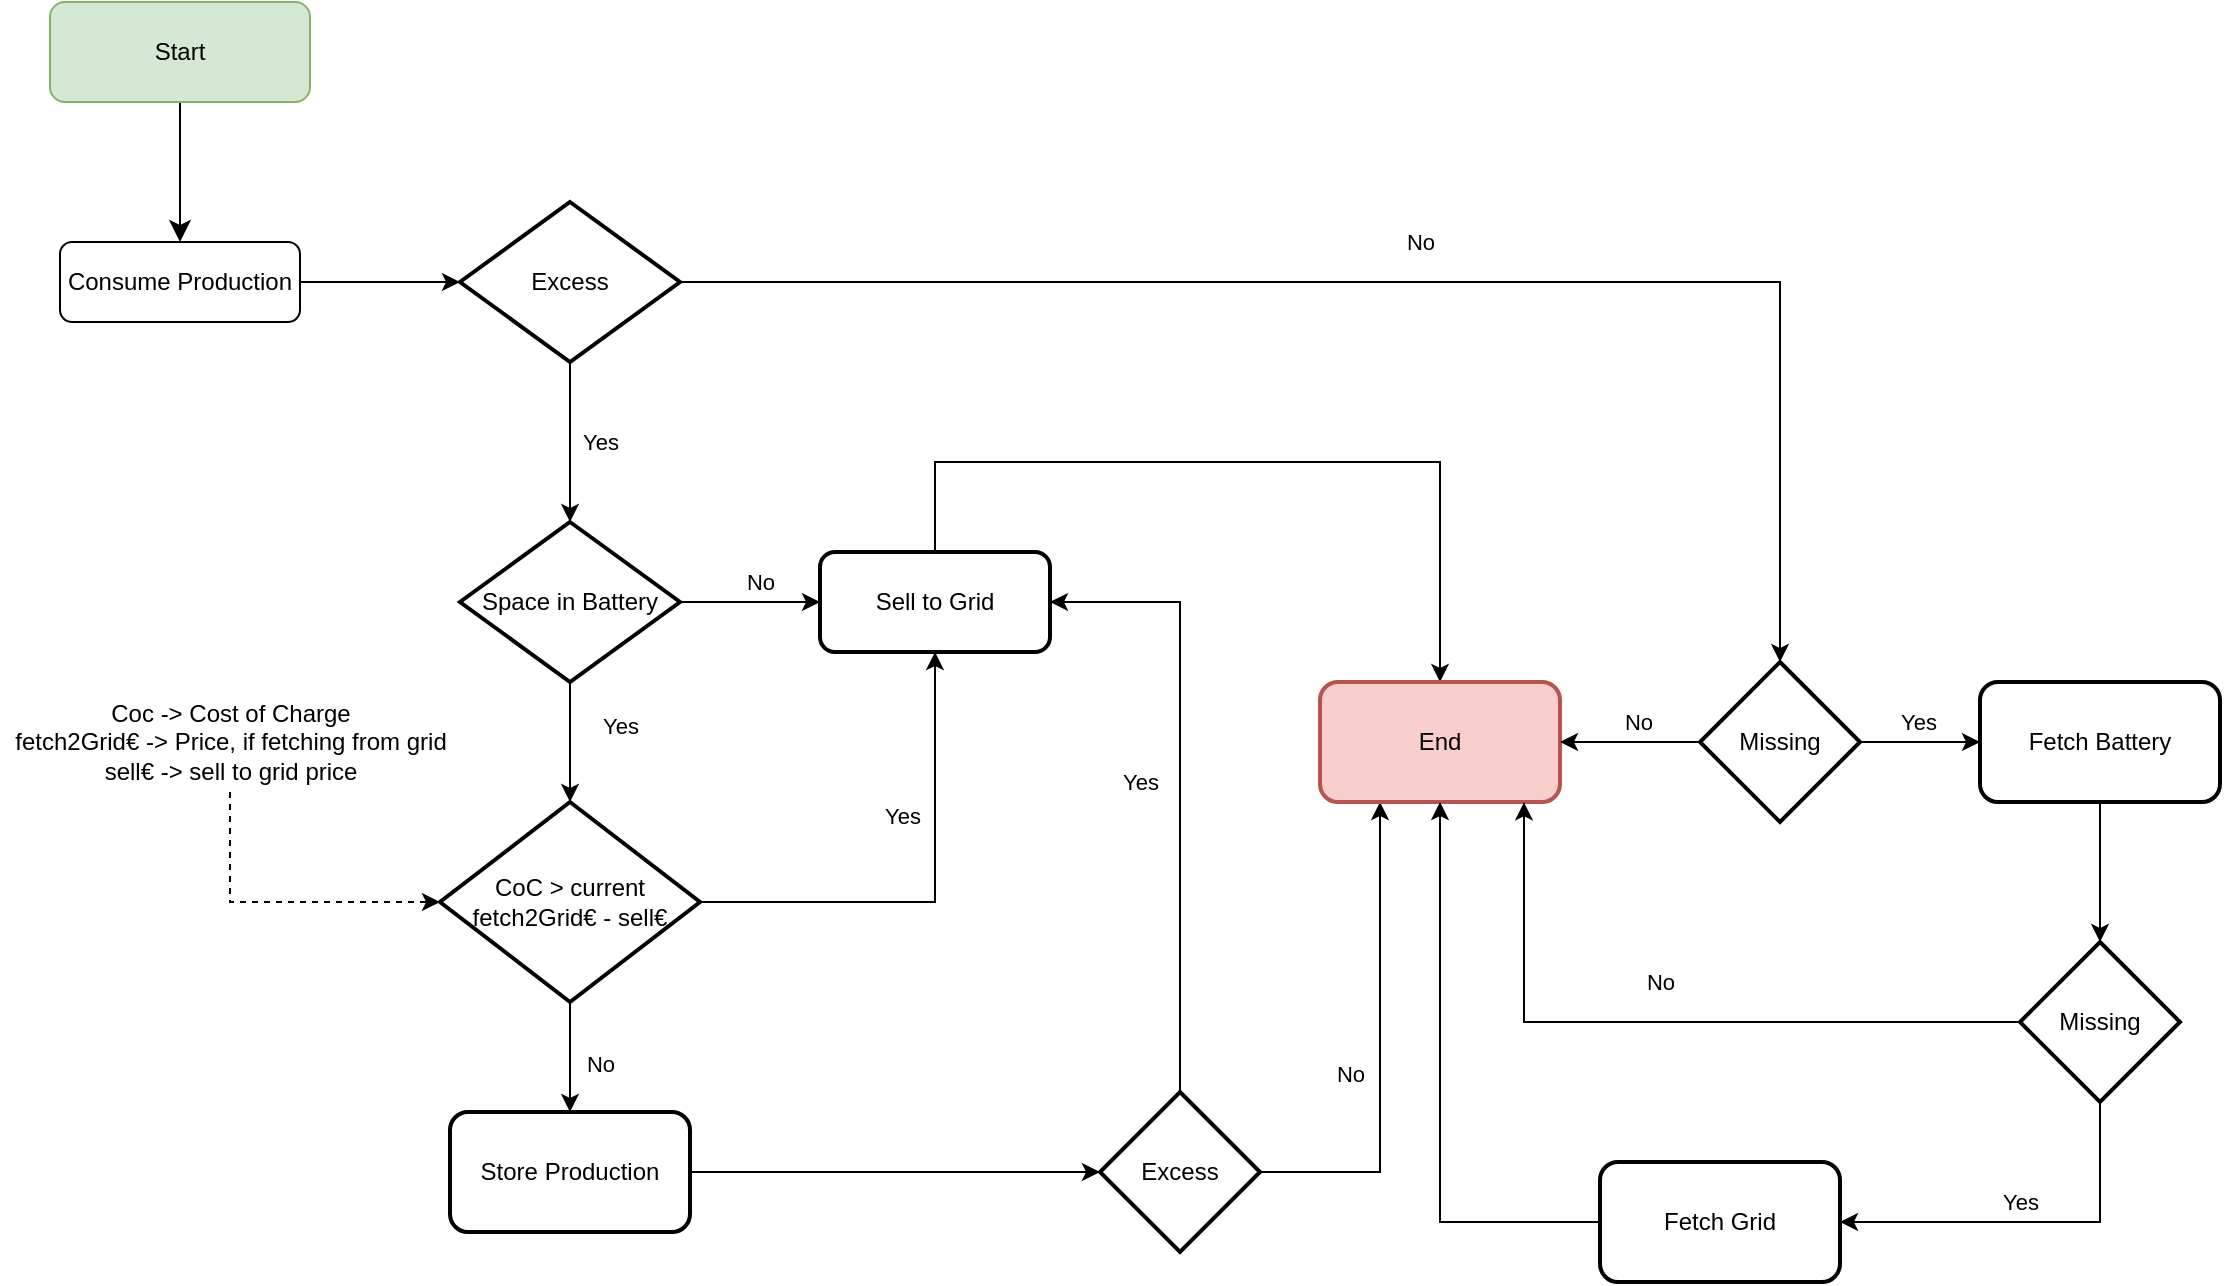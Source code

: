 <mxfile version="18.1.2" type="github">
  <diagram id="C5RBs43oDa-KdzZeNtuy" name="Page-1">
    <mxGraphModel dx="1483" dy="754" grid="1" gridSize="10" guides="1" tooltips="1" connect="1" arrows="1" fold="1" page="1" pageScale="1" pageWidth="827" pageHeight="1169" math="0" shadow="0">
      <root>
        <mxCell id="WIyWlLk6GJQsqaUBKTNV-0" />
        <mxCell id="WIyWlLk6GJQsqaUBKTNV-1" parent="WIyWlLk6GJQsqaUBKTNV-0" />
        <mxCell id="WIyWlLk6GJQsqaUBKTNV-2" value="" style="rounded=0;html=1;jettySize=auto;orthogonalLoop=1;fontSize=11;endArrow=classic;endFill=1;endSize=8;strokeWidth=1;shadow=0;labelBackgroundColor=none;edgeStyle=orthogonalEdgeStyle;entryX=0.5;entryY=0;entryDx=0;entryDy=0;" parent="WIyWlLk6GJQsqaUBKTNV-1" source="WIyWlLk6GJQsqaUBKTNV-3" target="lNIE8Phovc9PJsnspaaO-6" edge="1">
          <mxGeometry relative="1" as="geometry">
            <mxPoint x="140" y="160" as="targetPoint" />
          </mxGeometry>
        </mxCell>
        <mxCell id="WIyWlLk6GJQsqaUBKTNV-3" value="Start" style="rounded=1;whiteSpace=wrap;html=1;fontSize=12;glass=0;strokeWidth=1;shadow=0;fillColor=#d5e8d4;strokeColor=#82b366;" parent="WIyWlLk6GJQsqaUBKTNV-1" vertex="1">
          <mxGeometry x="315" y="60" width="130" height="50" as="geometry" />
        </mxCell>
        <mxCell id="lNIE8Phovc9PJsnspaaO-7" style="edgeStyle=orthogonalEdgeStyle;rounded=0;orthogonalLoop=1;jettySize=auto;html=1;entryX=0;entryY=0.5;entryDx=0;entryDy=0;entryPerimeter=0;" edge="1" parent="WIyWlLk6GJQsqaUBKTNV-1" source="lNIE8Phovc9PJsnspaaO-6" target="lNIE8Phovc9PJsnspaaO-9">
          <mxGeometry relative="1" as="geometry">
            <mxPoint x="520" y="200" as="targetPoint" />
          </mxGeometry>
        </mxCell>
        <mxCell id="lNIE8Phovc9PJsnspaaO-6" value="Consume Production" style="rounded=1;whiteSpace=wrap;html=1;fontSize=12;glass=0;strokeWidth=1;shadow=0;" vertex="1" parent="WIyWlLk6GJQsqaUBKTNV-1">
          <mxGeometry x="320" y="180" width="120" height="40" as="geometry" />
        </mxCell>
        <mxCell id="lNIE8Phovc9PJsnspaaO-11" value="Yes" style="edgeStyle=orthogonalEdgeStyle;rounded=0;orthogonalLoop=1;jettySize=auto;html=1;entryX=0.5;entryY=0;entryDx=0;entryDy=0;entryPerimeter=0;" edge="1" parent="WIyWlLk6GJQsqaUBKTNV-1" source="lNIE8Phovc9PJsnspaaO-9" target="lNIE8Phovc9PJsnspaaO-10">
          <mxGeometry y="15" relative="1" as="geometry">
            <mxPoint as="offset" />
          </mxGeometry>
        </mxCell>
        <mxCell id="lNIE8Phovc9PJsnspaaO-39" value="No" style="edgeStyle=orthogonalEdgeStyle;rounded=0;sketch=0;orthogonalLoop=1;jettySize=auto;html=1;endArrow=classic;endFill=1;" edge="1" parent="WIyWlLk6GJQsqaUBKTNV-1" source="lNIE8Phovc9PJsnspaaO-9" target="lNIE8Phovc9PJsnspaaO-38">
          <mxGeometry y="20" relative="1" as="geometry">
            <mxPoint as="offset" />
          </mxGeometry>
        </mxCell>
        <mxCell id="lNIE8Phovc9PJsnspaaO-9" value="Excess" style="strokeWidth=2;html=1;shape=mxgraph.flowchart.decision;whiteSpace=wrap;" vertex="1" parent="WIyWlLk6GJQsqaUBKTNV-1">
          <mxGeometry x="520" y="160" width="110" height="80" as="geometry" />
        </mxCell>
        <mxCell id="lNIE8Phovc9PJsnspaaO-16" value="No" style="edgeStyle=orthogonalEdgeStyle;rounded=0;orthogonalLoop=1;jettySize=auto;html=1;" edge="1" parent="WIyWlLk6GJQsqaUBKTNV-1" source="lNIE8Phovc9PJsnspaaO-10" target="lNIE8Phovc9PJsnspaaO-15">
          <mxGeometry x="0.143" y="10" relative="1" as="geometry">
            <mxPoint as="offset" />
          </mxGeometry>
        </mxCell>
        <mxCell id="lNIE8Phovc9PJsnspaaO-18" value="" style="edgeStyle=orthogonalEdgeStyle;rounded=0;orthogonalLoop=1;jettySize=auto;html=1;entryX=0.5;entryY=0;entryDx=0;entryDy=0;entryPerimeter=0;" edge="1" parent="WIyWlLk6GJQsqaUBKTNV-1" source="lNIE8Phovc9PJsnspaaO-10" target="lNIE8Phovc9PJsnspaaO-27">
          <mxGeometry relative="1" as="geometry">
            <mxPoint x="575" y="490" as="targetPoint" />
          </mxGeometry>
        </mxCell>
        <mxCell id="lNIE8Phovc9PJsnspaaO-22" value="Yes" style="edgeLabel;html=1;align=center;verticalAlign=middle;resizable=0;points=[];" vertex="1" connectable="0" parent="lNIE8Phovc9PJsnspaaO-18">
          <mxGeometry x="-0.264" relative="1" as="geometry">
            <mxPoint x="25" as="offset" />
          </mxGeometry>
        </mxCell>
        <mxCell id="lNIE8Phovc9PJsnspaaO-10" value="Space in Battery" style="strokeWidth=2;html=1;shape=mxgraph.flowchart.decision;whiteSpace=wrap;" vertex="1" parent="WIyWlLk6GJQsqaUBKTNV-1">
          <mxGeometry x="520" y="320" width="110" height="80" as="geometry" />
        </mxCell>
        <mxCell id="lNIE8Phovc9PJsnspaaO-33" style="edgeStyle=orthogonalEdgeStyle;rounded=0;sketch=0;orthogonalLoop=1;jettySize=auto;html=1;entryX=0.5;entryY=0;entryDx=0;entryDy=0;" edge="1" parent="WIyWlLk6GJQsqaUBKTNV-1" source="lNIE8Phovc9PJsnspaaO-15" target="lNIE8Phovc9PJsnspaaO-31">
          <mxGeometry relative="1" as="geometry">
            <Array as="points">
              <mxPoint x="757" y="290" />
              <mxPoint x="1010" y="290" />
            </Array>
          </mxGeometry>
        </mxCell>
        <mxCell id="lNIE8Phovc9PJsnspaaO-15" value="Sell to Grid" style="whiteSpace=wrap;html=1;strokeWidth=2;gradientColor=none;rounded=1;" vertex="1" parent="WIyWlLk6GJQsqaUBKTNV-1">
          <mxGeometry x="700" y="335" width="115" height="50" as="geometry" />
        </mxCell>
        <mxCell id="lNIE8Phovc9PJsnspaaO-20" style="edgeStyle=orthogonalEdgeStyle;rounded=0;orthogonalLoop=1;jettySize=auto;html=1;entryX=0.5;entryY=1;entryDx=0;entryDy=0;exitX=1;exitY=0.5;exitDx=0;exitDy=0;exitPerimeter=0;" edge="1" parent="WIyWlLk6GJQsqaUBKTNV-1" source="lNIE8Phovc9PJsnspaaO-27" target="lNIE8Phovc9PJsnspaaO-15">
          <mxGeometry relative="1" as="geometry">
            <mxPoint x="635" y="515" as="sourcePoint" />
          </mxGeometry>
        </mxCell>
        <mxCell id="lNIE8Phovc9PJsnspaaO-21" value="Yes" style="edgeLabel;html=1;align=center;verticalAlign=middle;resizable=0;points=[];" vertex="1" connectable="0" parent="lNIE8Phovc9PJsnspaaO-20">
          <mxGeometry x="0.227" y="-3" relative="1" as="geometry">
            <mxPoint x="-20" y="-12" as="offset" />
          </mxGeometry>
        </mxCell>
        <mxCell id="lNIE8Phovc9PJsnspaaO-25" value="No" style="edgeStyle=orthogonalEdgeStyle;rounded=0;orthogonalLoop=1;jettySize=auto;html=1;exitX=0.5;exitY=1;exitDx=0;exitDy=0;exitPerimeter=0;" edge="1" parent="WIyWlLk6GJQsqaUBKTNV-1" source="lNIE8Phovc9PJsnspaaO-27" target="lNIE8Phovc9PJsnspaaO-24">
          <mxGeometry x="0.091" y="15" relative="1" as="geometry">
            <mxPoint x="575" y="540" as="sourcePoint" />
            <mxPoint y="1" as="offset" />
          </mxGeometry>
        </mxCell>
        <mxCell id="lNIE8Phovc9PJsnspaaO-29" value="" style="edgeStyle=orthogonalEdgeStyle;rounded=0;orthogonalLoop=1;jettySize=auto;html=1;" edge="1" parent="WIyWlLk6GJQsqaUBKTNV-1" source="lNIE8Phovc9PJsnspaaO-24" target="lNIE8Phovc9PJsnspaaO-28">
          <mxGeometry relative="1" as="geometry" />
        </mxCell>
        <mxCell id="lNIE8Phovc9PJsnspaaO-24" value="Store Production" style="whiteSpace=wrap;html=1;strokeWidth=2;rounded=1;" vertex="1" parent="WIyWlLk6GJQsqaUBKTNV-1">
          <mxGeometry x="515" y="615" width="120" height="60" as="geometry" />
        </mxCell>
        <mxCell id="lNIE8Phovc9PJsnspaaO-27" value="CoC &amp;gt; current fetch2Grid€ - sell€" style="strokeWidth=2;html=1;shape=mxgraph.flowchart.decision;whiteSpace=wrap;rounded=1;gradientColor=none;" vertex="1" parent="WIyWlLk6GJQsqaUBKTNV-1">
          <mxGeometry x="510" y="460" width="130" height="100" as="geometry" />
        </mxCell>
        <mxCell id="lNIE8Phovc9PJsnspaaO-30" value="Yes" style="edgeStyle=orthogonalEdgeStyle;rounded=0;sketch=0;orthogonalLoop=1;jettySize=auto;html=1;entryX=1;entryY=0.5;entryDx=0;entryDy=0;exitX=0.5;exitY=0;exitDx=0;exitDy=0;" edge="1" parent="WIyWlLk6GJQsqaUBKTNV-1" source="lNIE8Phovc9PJsnspaaO-28" target="lNIE8Phovc9PJsnspaaO-15">
          <mxGeometry y="20" relative="1" as="geometry">
            <Array as="points">
              <mxPoint x="880" y="360" />
            </Array>
            <mxPoint as="offset" />
          </mxGeometry>
        </mxCell>
        <mxCell id="lNIE8Phovc9PJsnspaaO-32" value="No" style="edgeStyle=orthogonalEdgeStyle;rounded=0;sketch=0;orthogonalLoop=1;jettySize=auto;html=1;" edge="1" parent="WIyWlLk6GJQsqaUBKTNV-1" source="lNIE8Phovc9PJsnspaaO-28" target="lNIE8Phovc9PJsnspaaO-31">
          <mxGeometry x="-0.111" y="15" relative="1" as="geometry">
            <Array as="points">
              <mxPoint x="980" y="645" />
            </Array>
            <mxPoint as="offset" />
          </mxGeometry>
        </mxCell>
        <mxCell id="lNIE8Phovc9PJsnspaaO-28" value="Excess" style="rhombus;whiteSpace=wrap;html=1;strokeWidth=2;rounded=0;" vertex="1" parent="WIyWlLk6GJQsqaUBKTNV-1">
          <mxGeometry x="840" y="605" width="80" height="80" as="geometry" />
        </mxCell>
        <mxCell id="lNIE8Phovc9PJsnspaaO-31" value="End" style="whiteSpace=wrap;html=1;strokeWidth=2;rounded=1;fillColor=#f8cecc;strokeColor=#b85450;" vertex="1" parent="WIyWlLk6GJQsqaUBKTNV-1">
          <mxGeometry x="950" y="400" width="120" height="60" as="geometry" />
        </mxCell>
        <mxCell id="lNIE8Phovc9PJsnspaaO-40" value="No" style="edgeStyle=orthogonalEdgeStyle;rounded=0;sketch=0;orthogonalLoop=1;jettySize=auto;html=1;entryX=1;entryY=0.5;entryDx=0;entryDy=0;endArrow=classic;endFill=1;" edge="1" parent="WIyWlLk6GJQsqaUBKTNV-1" source="lNIE8Phovc9PJsnspaaO-38" target="lNIE8Phovc9PJsnspaaO-31">
          <mxGeometry x="-0.143" y="-10" relative="1" as="geometry">
            <mxPoint x="-1" as="offset" />
          </mxGeometry>
        </mxCell>
        <mxCell id="lNIE8Phovc9PJsnspaaO-42" value="Yes" style="edgeStyle=orthogonalEdgeStyle;rounded=0;sketch=0;orthogonalLoop=1;jettySize=auto;html=1;endArrow=classic;endFill=1;" edge="1" parent="WIyWlLk6GJQsqaUBKTNV-1" source="lNIE8Phovc9PJsnspaaO-38" target="lNIE8Phovc9PJsnspaaO-41">
          <mxGeometry y="10" relative="1" as="geometry">
            <mxPoint x="-1" as="offset" />
          </mxGeometry>
        </mxCell>
        <mxCell id="lNIE8Phovc9PJsnspaaO-38" value="Missing" style="rhombus;whiteSpace=wrap;html=1;strokeWidth=2;" vertex="1" parent="WIyWlLk6GJQsqaUBKTNV-1">
          <mxGeometry x="1140" y="390" width="80" height="80" as="geometry" />
        </mxCell>
        <mxCell id="lNIE8Phovc9PJsnspaaO-44" value="" style="edgeStyle=orthogonalEdgeStyle;rounded=0;sketch=0;orthogonalLoop=1;jettySize=auto;html=1;endArrow=classic;endFill=1;" edge="1" parent="WIyWlLk6GJQsqaUBKTNV-1" source="lNIE8Phovc9PJsnspaaO-41" target="lNIE8Phovc9PJsnspaaO-43">
          <mxGeometry relative="1" as="geometry" />
        </mxCell>
        <mxCell id="lNIE8Phovc9PJsnspaaO-41" value="Fetch Battery" style="whiteSpace=wrap;html=1;strokeWidth=2;rounded=1;" vertex="1" parent="WIyWlLk6GJQsqaUBKTNV-1">
          <mxGeometry x="1280" y="400" width="120" height="60" as="geometry" />
        </mxCell>
        <mxCell id="lNIE8Phovc9PJsnspaaO-45" value="No" style="edgeStyle=orthogonalEdgeStyle;rounded=0;sketch=0;orthogonalLoop=1;jettySize=auto;html=1;entryX=0.85;entryY=1.003;entryDx=0;entryDy=0;entryPerimeter=0;endArrow=classic;endFill=1;" edge="1" parent="WIyWlLk6GJQsqaUBKTNV-1" source="lNIE8Phovc9PJsnspaaO-43" target="lNIE8Phovc9PJsnspaaO-31">
          <mxGeometry x="0.006" y="-20" relative="1" as="geometry">
            <mxPoint as="offset" />
          </mxGeometry>
        </mxCell>
        <mxCell id="lNIE8Phovc9PJsnspaaO-47" value="Yes" style="edgeStyle=orthogonalEdgeStyle;rounded=0;sketch=0;orthogonalLoop=1;jettySize=auto;html=1;endArrow=classic;endFill=1;" edge="1" parent="WIyWlLk6GJQsqaUBKTNV-1" source="lNIE8Phovc9PJsnspaaO-43" target="lNIE8Phovc9PJsnspaaO-46">
          <mxGeometry x="0.053" y="-10" relative="1" as="geometry">
            <Array as="points">
              <mxPoint x="1340" y="670" />
            </Array>
            <mxPoint as="offset" />
          </mxGeometry>
        </mxCell>
        <mxCell id="lNIE8Phovc9PJsnspaaO-43" value="Missing" style="rhombus;whiteSpace=wrap;html=1;strokeWidth=2;" vertex="1" parent="WIyWlLk6GJQsqaUBKTNV-1">
          <mxGeometry x="1300" y="530" width="80" height="80" as="geometry" />
        </mxCell>
        <mxCell id="lNIE8Phovc9PJsnspaaO-48" style="edgeStyle=orthogonalEdgeStyle;rounded=0;sketch=0;orthogonalLoop=1;jettySize=auto;html=1;entryX=0.5;entryY=1;entryDx=0;entryDy=0;endArrow=classic;endFill=1;" edge="1" parent="WIyWlLk6GJQsqaUBKTNV-1" source="lNIE8Phovc9PJsnspaaO-46" target="lNIE8Phovc9PJsnspaaO-31">
          <mxGeometry relative="1" as="geometry" />
        </mxCell>
        <mxCell id="lNIE8Phovc9PJsnspaaO-46" value="Fetch Grid" style="whiteSpace=wrap;html=1;strokeWidth=2;rounded=1;" vertex="1" parent="WIyWlLk6GJQsqaUBKTNV-1">
          <mxGeometry x="1090" y="640" width="120" height="60" as="geometry" />
        </mxCell>
        <mxCell id="lNIE8Phovc9PJsnspaaO-51" style="edgeStyle=orthogonalEdgeStyle;rounded=0;sketch=0;orthogonalLoop=1;jettySize=auto;html=1;entryX=0;entryY=0.5;entryDx=0;entryDy=0;entryPerimeter=0;endArrow=classic;endFill=1;dashed=1;" edge="1" parent="WIyWlLk6GJQsqaUBKTNV-1" source="lNIE8Phovc9PJsnspaaO-50" target="lNIE8Phovc9PJsnspaaO-27">
          <mxGeometry relative="1" as="geometry" />
        </mxCell>
        <mxCell id="lNIE8Phovc9PJsnspaaO-50" value="&lt;div&gt;Coc -&amp;gt; Cost of Charge&lt;/div&gt;&lt;div&gt;fetch2Grid€ -&amp;gt; Price, if fetching from grid&lt;/div&gt;&lt;div&gt;sell€ -&amp;gt; sell to grid price&lt;br&gt;&lt;/div&gt;" style="text;html=1;align=center;verticalAlign=middle;resizable=0;points=[];autosize=1;strokeColor=none;fillColor=none;" vertex="1" parent="WIyWlLk6GJQsqaUBKTNV-1">
          <mxGeometry x="290" y="405" width="230" height="50" as="geometry" />
        </mxCell>
      </root>
    </mxGraphModel>
  </diagram>
</mxfile>
